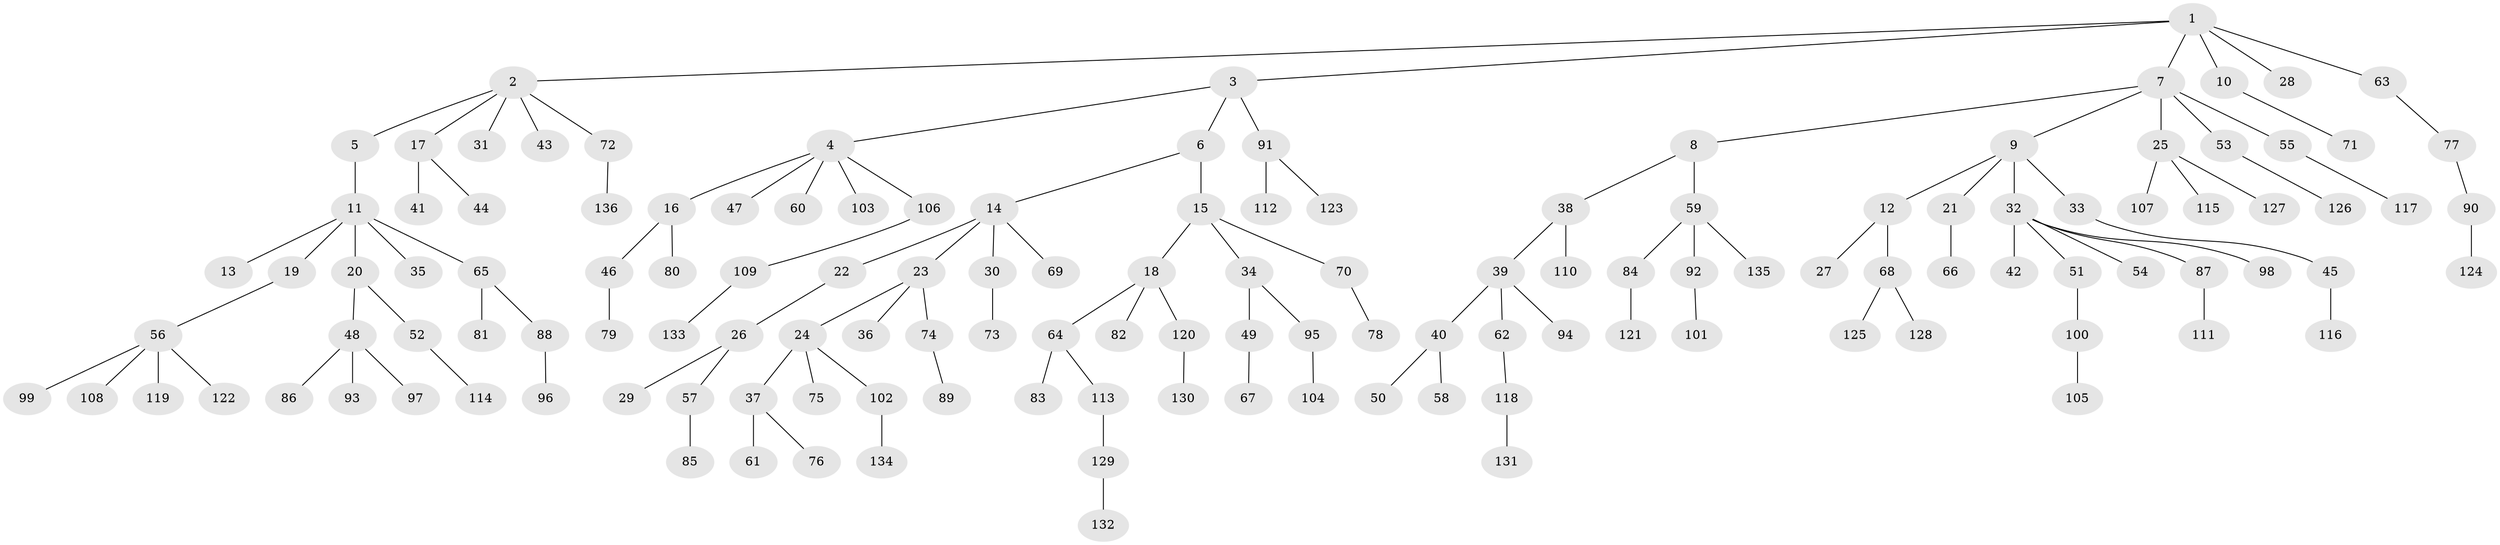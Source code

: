 // Generated by graph-tools (version 1.1) at 2025/36/03/09/25 02:36:36]
// undirected, 136 vertices, 135 edges
graph export_dot {
graph [start="1"]
  node [color=gray90,style=filled];
  1;
  2;
  3;
  4;
  5;
  6;
  7;
  8;
  9;
  10;
  11;
  12;
  13;
  14;
  15;
  16;
  17;
  18;
  19;
  20;
  21;
  22;
  23;
  24;
  25;
  26;
  27;
  28;
  29;
  30;
  31;
  32;
  33;
  34;
  35;
  36;
  37;
  38;
  39;
  40;
  41;
  42;
  43;
  44;
  45;
  46;
  47;
  48;
  49;
  50;
  51;
  52;
  53;
  54;
  55;
  56;
  57;
  58;
  59;
  60;
  61;
  62;
  63;
  64;
  65;
  66;
  67;
  68;
  69;
  70;
  71;
  72;
  73;
  74;
  75;
  76;
  77;
  78;
  79;
  80;
  81;
  82;
  83;
  84;
  85;
  86;
  87;
  88;
  89;
  90;
  91;
  92;
  93;
  94;
  95;
  96;
  97;
  98;
  99;
  100;
  101;
  102;
  103;
  104;
  105;
  106;
  107;
  108;
  109;
  110;
  111;
  112;
  113;
  114;
  115;
  116;
  117;
  118;
  119;
  120;
  121;
  122;
  123;
  124;
  125;
  126;
  127;
  128;
  129;
  130;
  131;
  132;
  133;
  134;
  135;
  136;
  1 -- 2;
  1 -- 3;
  1 -- 7;
  1 -- 10;
  1 -- 28;
  1 -- 63;
  2 -- 5;
  2 -- 17;
  2 -- 31;
  2 -- 43;
  2 -- 72;
  3 -- 4;
  3 -- 6;
  3 -- 91;
  4 -- 16;
  4 -- 47;
  4 -- 60;
  4 -- 103;
  4 -- 106;
  5 -- 11;
  6 -- 14;
  6 -- 15;
  7 -- 8;
  7 -- 9;
  7 -- 25;
  7 -- 53;
  7 -- 55;
  8 -- 38;
  8 -- 59;
  9 -- 12;
  9 -- 21;
  9 -- 32;
  9 -- 33;
  10 -- 71;
  11 -- 13;
  11 -- 19;
  11 -- 20;
  11 -- 35;
  11 -- 65;
  12 -- 27;
  12 -- 68;
  14 -- 22;
  14 -- 23;
  14 -- 30;
  14 -- 69;
  15 -- 18;
  15 -- 34;
  15 -- 70;
  16 -- 46;
  16 -- 80;
  17 -- 41;
  17 -- 44;
  18 -- 64;
  18 -- 82;
  18 -- 120;
  19 -- 56;
  20 -- 48;
  20 -- 52;
  21 -- 66;
  22 -- 26;
  23 -- 24;
  23 -- 36;
  23 -- 74;
  24 -- 37;
  24 -- 75;
  24 -- 102;
  25 -- 107;
  25 -- 115;
  25 -- 127;
  26 -- 29;
  26 -- 57;
  30 -- 73;
  32 -- 42;
  32 -- 51;
  32 -- 54;
  32 -- 87;
  32 -- 98;
  33 -- 45;
  34 -- 49;
  34 -- 95;
  37 -- 61;
  37 -- 76;
  38 -- 39;
  38 -- 110;
  39 -- 40;
  39 -- 62;
  39 -- 94;
  40 -- 50;
  40 -- 58;
  45 -- 116;
  46 -- 79;
  48 -- 86;
  48 -- 93;
  48 -- 97;
  49 -- 67;
  51 -- 100;
  52 -- 114;
  53 -- 126;
  55 -- 117;
  56 -- 99;
  56 -- 108;
  56 -- 119;
  56 -- 122;
  57 -- 85;
  59 -- 84;
  59 -- 92;
  59 -- 135;
  62 -- 118;
  63 -- 77;
  64 -- 83;
  64 -- 113;
  65 -- 81;
  65 -- 88;
  68 -- 125;
  68 -- 128;
  70 -- 78;
  72 -- 136;
  74 -- 89;
  77 -- 90;
  84 -- 121;
  87 -- 111;
  88 -- 96;
  90 -- 124;
  91 -- 112;
  91 -- 123;
  92 -- 101;
  95 -- 104;
  100 -- 105;
  102 -- 134;
  106 -- 109;
  109 -- 133;
  113 -- 129;
  118 -- 131;
  120 -- 130;
  129 -- 132;
}
